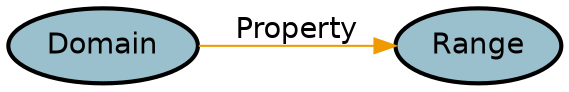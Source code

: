digraph G {
  mindist=0.0;
  rankdir=LR
  fontname="Helvetica";

  node [shape=ellipse, style=filled, fillcolor=lightblue3, color=black, penwidth=2, fontname="Helvetica"];
  edge [color=orange2, fontname="Helvetica"];

  "Domain" [label="Domain"];
  "Range" [label="Range"];

  "Domain" -> "Range" [label="Property"];
}
